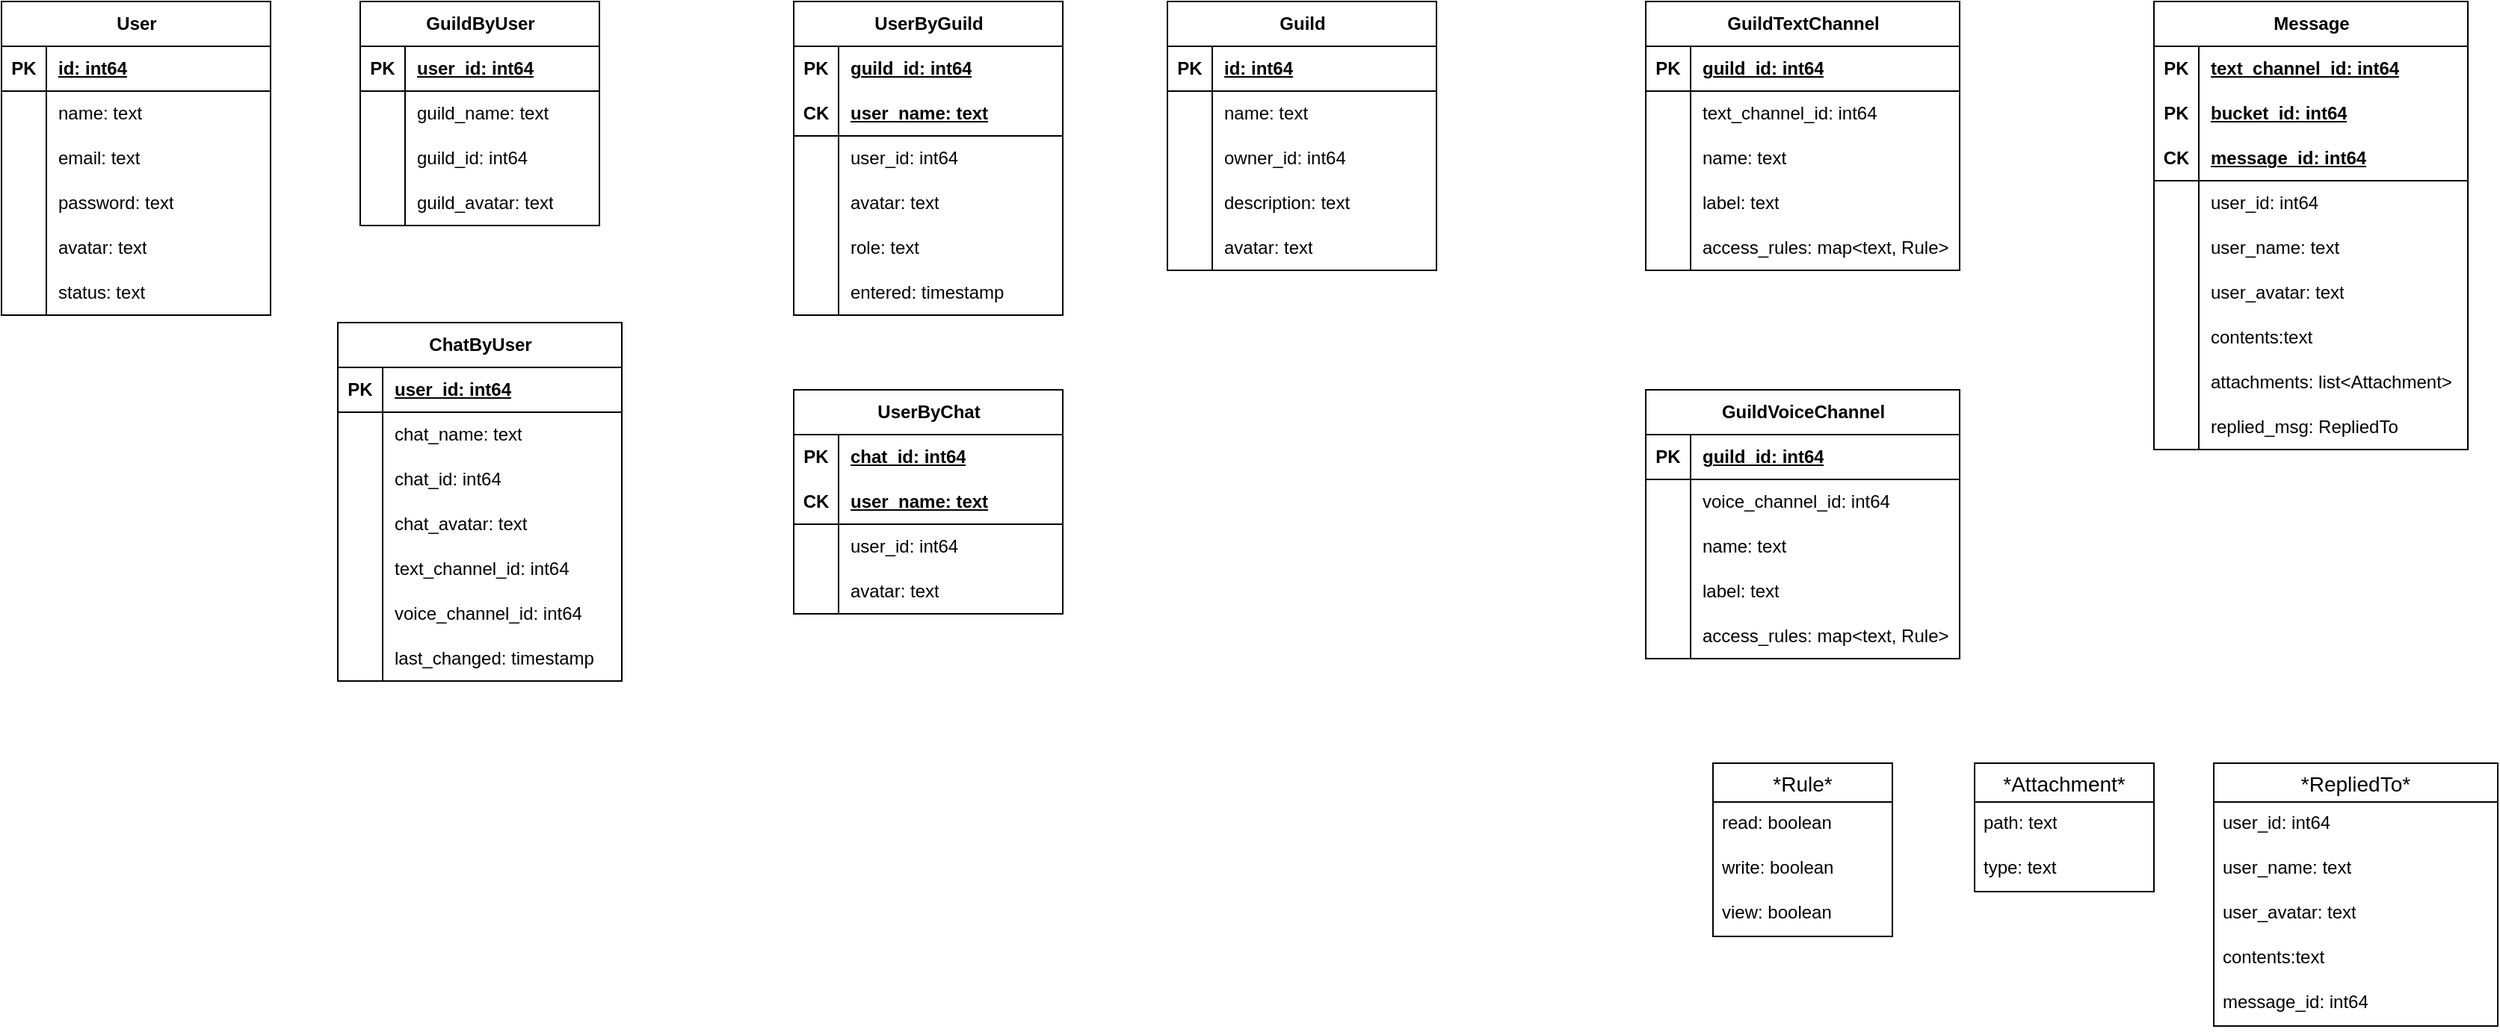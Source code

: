 <mxfile version="22.0.4" type="github">
  <diagram name="Page-1" id="hQGFg-HiPw5jFXKdThdS">
    <mxGraphModel dx="2524" dy="898" grid="1" gridSize="10" guides="1" tooltips="1" connect="1" arrows="1" fold="1" page="1" pageScale="1" pageWidth="850" pageHeight="1100" math="0" shadow="0">
      <root>
        <mxCell id="0" />
        <mxCell id="1" parent="0" />
        <mxCell id="NQyJUehTJL5oO2YB5eZU-14" value="User" style="shape=table;startSize=30;container=1;collapsible=1;childLayout=tableLayout;fixedRows=1;rowLines=0;fontStyle=1;align=center;resizeLast=1;html=1;" vertex="1" parent="1">
          <mxGeometry x="-10" y="20" width="180" height="210" as="geometry" />
        </mxCell>
        <mxCell id="NQyJUehTJL5oO2YB5eZU-15" value="" style="shape=tableRow;horizontal=0;startSize=0;swimlaneHead=0;swimlaneBody=0;fillColor=none;collapsible=0;dropTarget=0;points=[[0,0.5],[1,0.5]];portConstraint=eastwest;top=0;left=0;right=0;bottom=1;" vertex="1" parent="NQyJUehTJL5oO2YB5eZU-14">
          <mxGeometry y="30" width="180" height="30" as="geometry" />
        </mxCell>
        <mxCell id="NQyJUehTJL5oO2YB5eZU-16" value="PK" style="shape=partialRectangle;connectable=0;fillColor=none;top=0;left=0;bottom=0;right=0;fontStyle=1;overflow=hidden;whiteSpace=wrap;html=1;" vertex="1" parent="NQyJUehTJL5oO2YB5eZU-15">
          <mxGeometry width="30" height="30" as="geometry">
            <mxRectangle width="30" height="30" as="alternateBounds" />
          </mxGeometry>
        </mxCell>
        <mxCell id="NQyJUehTJL5oO2YB5eZU-17" value="id: int64" style="shape=partialRectangle;connectable=0;fillColor=none;top=0;left=0;bottom=0;right=0;align=left;spacingLeft=6;fontStyle=5;overflow=hidden;whiteSpace=wrap;html=1;" vertex="1" parent="NQyJUehTJL5oO2YB5eZU-15">
          <mxGeometry x="30" width="150" height="30" as="geometry">
            <mxRectangle width="150" height="30" as="alternateBounds" />
          </mxGeometry>
        </mxCell>
        <mxCell id="NQyJUehTJL5oO2YB5eZU-18" value="" style="shape=tableRow;horizontal=0;startSize=0;swimlaneHead=0;swimlaneBody=0;fillColor=none;collapsible=0;dropTarget=0;points=[[0,0.5],[1,0.5]];portConstraint=eastwest;top=0;left=0;right=0;bottom=0;" vertex="1" parent="NQyJUehTJL5oO2YB5eZU-14">
          <mxGeometry y="60" width="180" height="30" as="geometry" />
        </mxCell>
        <mxCell id="NQyJUehTJL5oO2YB5eZU-19" value="" style="shape=partialRectangle;connectable=0;fillColor=none;top=0;left=0;bottom=0;right=0;editable=1;overflow=hidden;whiteSpace=wrap;html=1;" vertex="1" parent="NQyJUehTJL5oO2YB5eZU-18">
          <mxGeometry width="30" height="30" as="geometry">
            <mxRectangle width="30" height="30" as="alternateBounds" />
          </mxGeometry>
        </mxCell>
        <mxCell id="NQyJUehTJL5oO2YB5eZU-20" value="name: text" style="shape=partialRectangle;connectable=0;fillColor=none;top=0;left=0;bottom=0;right=0;align=left;spacingLeft=6;overflow=hidden;whiteSpace=wrap;html=1;" vertex="1" parent="NQyJUehTJL5oO2YB5eZU-18">
          <mxGeometry x="30" width="150" height="30" as="geometry">
            <mxRectangle width="150" height="30" as="alternateBounds" />
          </mxGeometry>
        </mxCell>
        <mxCell id="NQyJUehTJL5oO2YB5eZU-21" value="" style="shape=tableRow;horizontal=0;startSize=0;swimlaneHead=0;swimlaneBody=0;fillColor=none;collapsible=0;dropTarget=0;points=[[0,0.5],[1,0.5]];portConstraint=eastwest;top=0;left=0;right=0;bottom=0;" vertex="1" parent="NQyJUehTJL5oO2YB5eZU-14">
          <mxGeometry y="90" width="180" height="30" as="geometry" />
        </mxCell>
        <mxCell id="NQyJUehTJL5oO2YB5eZU-22" value="" style="shape=partialRectangle;connectable=0;fillColor=none;top=0;left=0;bottom=0;right=0;editable=1;overflow=hidden;whiteSpace=wrap;html=1;" vertex="1" parent="NQyJUehTJL5oO2YB5eZU-21">
          <mxGeometry width="30" height="30" as="geometry">
            <mxRectangle width="30" height="30" as="alternateBounds" />
          </mxGeometry>
        </mxCell>
        <mxCell id="NQyJUehTJL5oO2YB5eZU-23" value="email: text" style="shape=partialRectangle;connectable=0;fillColor=none;top=0;left=0;bottom=0;right=0;align=left;spacingLeft=6;overflow=hidden;whiteSpace=wrap;html=1;" vertex="1" parent="NQyJUehTJL5oO2YB5eZU-21">
          <mxGeometry x="30" width="150" height="30" as="geometry">
            <mxRectangle width="150" height="30" as="alternateBounds" />
          </mxGeometry>
        </mxCell>
        <mxCell id="NQyJUehTJL5oO2YB5eZU-24" value="" style="shape=tableRow;horizontal=0;startSize=0;swimlaneHead=0;swimlaneBody=0;fillColor=none;collapsible=0;dropTarget=0;points=[[0,0.5],[1,0.5]];portConstraint=eastwest;top=0;left=0;right=0;bottom=0;" vertex="1" parent="NQyJUehTJL5oO2YB5eZU-14">
          <mxGeometry y="120" width="180" height="30" as="geometry" />
        </mxCell>
        <mxCell id="NQyJUehTJL5oO2YB5eZU-25" value="" style="shape=partialRectangle;connectable=0;fillColor=none;top=0;left=0;bottom=0;right=0;editable=1;overflow=hidden;whiteSpace=wrap;html=1;" vertex="1" parent="NQyJUehTJL5oO2YB5eZU-24">
          <mxGeometry width="30" height="30" as="geometry">
            <mxRectangle width="30" height="30" as="alternateBounds" />
          </mxGeometry>
        </mxCell>
        <mxCell id="NQyJUehTJL5oO2YB5eZU-26" value="password: text" style="shape=partialRectangle;connectable=0;fillColor=none;top=0;left=0;bottom=0;right=0;align=left;spacingLeft=6;overflow=hidden;whiteSpace=wrap;html=1;" vertex="1" parent="NQyJUehTJL5oO2YB5eZU-24">
          <mxGeometry x="30" width="150" height="30" as="geometry">
            <mxRectangle width="150" height="30" as="alternateBounds" />
          </mxGeometry>
        </mxCell>
        <mxCell id="NQyJUehTJL5oO2YB5eZU-27" value="" style="shape=tableRow;horizontal=0;startSize=0;swimlaneHead=0;swimlaneBody=0;fillColor=none;collapsible=0;dropTarget=0;points=[[0,0.5],[1,0.5]];portConstraint=eastwest;top=0;left=0;right=0;bottom=0;" vertex="1" parent="NQyJUehTJL5oO2YB5eZU-14">
          <mxGeometry y="150" width="180" height="30" as="geometry" />
        </mxCell>
        <mxCell id="NQyJUehTJL5oO2YB5eZU-28" value="" style="shape=partialRectangle;connectable=0;fillColor=none;top=0;left=0;bottom=0;right=0;editable=1;overflow=hidden;whiteSpace=wrap;html=1;" vertex="1" parent="NQyJUehTJL5oO2YB5eZU-27">
          <mxGeometry width="30" height="30" as="geometry">
            <mxRectangle width="30" height="30" as="alternateBounds" />
          </mxGeometry>
        </mxCell>
        <mxCell id="NQyJUehTJL5oO2YB5eZU-29" value="avatar: text" style="shape=partialRectangle;connectable=0;fillColor=none;top=0;left=0;bottom=0;right=0;align=left;spacingLeft=6;overflow=hidden;whiteSpace=wrap;html=1;" vertex="1" parent="NQyJUehTJL5oO2YB5eZU-27">
          <mxGeometry x="30" width="150" height="30" as="geometry">
            <mxRectangle width="150" height="30" as="alternateBounds" />
          </mxGeometry>
        </mxCell>
        <mxCell id="NQyJUehTJL5oO2YB5eZU-30" value="" style="shape=tableRow;horizontal=0;startSize=0;swimlaneHead=0;swimlaneBody=0;fillColor=none;collapsible=0;dropTarget=0;points=[[0,0.5],[1,0.5]];portConstraint=eastwest;top=0;left=0;right=0;bottom=0;" vertex="1" parent="NQyJUehTJL5oO2YB5eZU-14">
          <mxGeometry y="180" width="180" height="30" as="geometry" />
        </mxCell>
        <mxCell id="NQyJUehTJL5oO2YB5eZU-31" value="" style="shape=partialRectangle;connectable=0;fillColor=none;top=0;left=0;bottom=0;right=0;editable=1;overflow=hidden;whiteSpace=wrap;html=1;" vertex="1" parent="NQyJUehTJL5oO2YB5eZU-30">
          <mxGeometry width="30" height="30" as="geometry">
            <mxRectangle width="30" height="30" as="alternateBounds" />
          </mxGeometry>
        </mxCell>
        <mxCell id="NQyJUehTJL5oO2YB5eZU-32" value="status: text" style="shape=partialRectangle;connectable=0;fillColor=none;top=0;left=0;bottom=0;right=0;align=left;spacingLeft=6;overflow=hidden;whiteSpace=wrap;html=1;" vertex="1" parent="NQyJUehTJL5oO2YB5eZU-30">
          <mxGeometry x="30" width="150" height="30" as="geometry">
            <mxRectangle width="150" height="30" as="alternateBounds" />
          </mxGeometry>
        </mxCell>
        <mxCell id="NQyJUehTJL5oO2YB5eZU-33" value="UserByGuild" style="shape=table;startSize=30;container=1;collapsible=1;childLayout=tableLayout;fixedRows=1;rowLines=0;fontStyle=1;align=center;resizeLast=1;html=1;" vertex="1" parent="1">
          <mxGeometry x="520" y="20" width="180" height="210" as="geometry" />
        </mxCell>
        <mxCell id="NQyJUehTJL5oO2YB5eZU-37" value="" style="shape=tableRow;horizontal=0;startSize=0;swimlaneHead=0;swimlaneBody=0;fillColor=none;collapsible=0;dropTarget=0;points=[[0,0.5],[1,0.5]];portConstraint=eastwest;top=0;left=0;right=0;bottom=0;" vertex="1" parent="NQyJUehTJL5oO2YB5eZU-33">
          <mxGeometry y="30" width="180" height="30" as="geometry" />
        </mxCell>
        <mxCell id="NQyJUehTJL5oO2YB5eZU-38" value="&lt;b&gt;PK&lt;/b&gt;" style="shape=partialRectangle;connectable=0;fillColor=none;top=0;left=0;bottom=0;right=0;editable=1;overflow=hidden;whiteSpace=wrap;html=1;" vertex="1" parent="NQyJUehTJL5oO2YB5eZU-37">
          <mxGeometry width="30" height="30" as="geometry">
            <mxRectangle width="30" height="30" as="alternateBounds" />
          </mxGeometry>
        </mxCell>
        <mxCell id="NQyJUehTJL5oO2YB5eZU-39" value="&lt;u&gt;&lt;b&gt;guild_id: int64&lt;/b&gt;&lt;/u&gt;" style="shape=partialRectangle;connectable=0;fillColor=none;top=0;left=0;bottom=0;right=0;align=left;spacingLeft=6;overflow=hidden;whiteSpace=wrap;html=1;" vertex="1" parent="NQyJUehTJL5oO2YB5eZU-37">
          <mxGeometry x="30" width="150" height="30" as="geometry">
            <mxRectangle width="150" height="30" as="alternateBounds" />
          </mxGeometry>
        </mxCell>
        <mxCell id="NQyJUehTJL5oO2YB5eZU-34" value="" style="shape=tableRow;horizontal=0;startSize=0;swimlaneHead=0;swimlaneBody=0;fillColor=none;collapsible=0;dropTarget=0;points=[[0,0.5],[1,0.5]];portConstraint=eastwest;top=0;left=0;right=0;bottom=1;" vertex="1" parent="NQyJUehTJL5oO2YB5eZU-33">
          <mxGeometry y="60" width="180" height="30" as="geometry" />
        </mxCell>
        <mxCell id="NQyJUehTJL5oO2YB5eZU-35" value="CK" style="shape=partialRectangle;connectable=0;fillColor=none;top=0;left=0;bottom=0;right=0;fontStyle=1;overflow=hidden;whiteSpace=wrap;html=1;" vertex="1" parent="NQyJUehTJL5oO2YB5eZU-34">
          <mxGeometry width="30" height="30" as="geometry">
            <mxRectangle width="30" height="30" as="alternateBounds" />
          </mxGeometry>
        </mxCell>
        <mxCell id="NQyJUehTJL5oO2YB5eZU-36" value="user_name: text" style="shape=partialRectangle;connectable=0;fillColor=none;top=0;left=0;bottom=0;right=0;align=left;spacingLeft=6;fontStyle=5;overflow=hidden;whiteSpace=wrap;html=1;" vertex="1" parent="NQyJUehTJL5oO2YB5eZU-34">
          <mxGeometry x="30" width="150" height="30" as="geometry">
            <mxRectangle width="150" height="30" as="alternateBounds" />
          </mxGeometry>
        </mxCell>
        <mxCell id="NQyJUehTJL5oO2YB5eZU-40" value="" style="shape=tableRow;horizontal=0;startSize=0;swimlaneHead=0;swimlaneBody=0;fillColor=none;collapsible=0;dropTarget=0;points=[[0,0.5],[1,0.5]];portConstraint=eastwest;top=0;left=0;right=0;bottom=0;" vertex="1" parent="NQyJUehTJL5oO2YB5eZU-33">
          <mxGeometry y="90" width="180" height="30" as="geometry" />
        </mxCell>
        <mxCell id="NQyJUehTJL5oO2YB5eZU-41" value="" style="shape=partialRectangle;connectable=0;fillColor=none;top=0;left=0;bottom=0;right=0;editable=1;overflow=hidden;whiteSpace=wrap;html=1;" vertex="1" parent="NQyJUehTJL5oO2YB5eZU-40">
          <mxGeometry width="30" height="30" as="geometry">
            <mxRectangle width="30" height="30" as="alternateBounds" />
          </mxGeometry>
        </mxCell>
        <mxCell id="NQyJUehTJL5oO2YB5eZU-42" value="user_id: int64" style="shape=partialRectangle;connectable=0;fillColor=none;top=0;left=0;bottom=0;right=0;align=left;spacingLeft=6;overflow=hidden;whiteSpace=wrap;html=1;" vertex="1" parent="NQyJUehTJL5oO2YB5eZU-40">
          <mxGeometry x="30" width="150" height="30" as="geometry">
            <mxRectangle width="150" height="30" as="alternateBounds" />
          </mxGeometry>
        </mxCell>
        <mxCell id="NQyJUehTJL5oO2YB5eZU-43" value="" style="shape=tableRow;horizontal=0;startSize=0;swimlaneHead=0;swimlaneBody=0;fillColor=none;collapsible=0;dropTarget=0;points=[[0,0.5],[1,0.5]];portConstraint=eastwest;top=0;left=0;right=0;bottom=0;" vertex="1" parent="NQyJUehTJL5oO2YB5eZU-33">
          <mxGeometry y="120" width="180" height="30" as="geometry" />
        </mxCell>
        <mxCell id="NQyJUehTJL5oO2YB5eZU-44" value="" style="shape=partialRectangle;connectable=0;fillColor=none;top=0;left=0;bottom=0;right=0;editable=1;overflow=hidden;whiteSpace=wrap;html=1;" vertex="1" parent="NQyJUehTJL5oO2YB5eZU-43">
          <mxGeometry width="30" height="30" as="geometry">
            <mxRectangle width="30" height="30" as="alternateBounds" />
          </mxGeometry>
        </mxCell>
        <mxCell id="NQyJUehTJL5oO2YB5eZU-45" value="avatar: text" style="shape=partialRectangle;connectable=0;fillColor=none;top=0;left=0;bottom=0;right=0;align=left;spacingLeft=6;overflow=hidden;whiteSpace=wrap;html=1;" vertex="1" parent="NQyJUehTJL5oO2YB5eZU-43">
          <mxGeometry x="30" width="150" height="30" as="geometry">
            <mxRectangle width="150" height="30" as="alternateBounds" />
          </mxGeometry>
        </mxCell>
        <mxCell id="NQyJUehTJL5oO2YB5eZU-49" value="" style="shape=tableRow;horizontal=0;startSize=0;swimlaneHead=0;swimlaneBody=0;fillColor=none;collapsible=0;dropTarget=0;points=[[0,0.5],[1,0.5]];portConstraint=eastwest;top=0;left=0;right=0;bottom=0;" vertex="1" parent="NQyJUehTJL5oO2YB5eZU-33">
          <mxGeometry y="150" width="180" height="30" as="geometry" />
        </mxCell>
        <mxCell id="NQyJUehTJL5oO2YB5eZU-50" value="" style="shape=partialRectangle;connectable=0;fillColor=none;top=0;left=0;bottom=0;right=0;editable=1;overflow=hidden;whiteSpace=wrap;html=1;" vertex="1" parent="NQyJUehTJL5oO2YB5eZU-49">
          <mxGeometry width="30" height="30" as="geometry">
            <mxRectangle width="30" height="30" as="alternateBounds" />
          </mxGeometry>
        </mxCell>
        <mxCell id="NQyJUehTJL5oO2YB5eZU-51" value="role: text" style="shape=partialRectangle;connectable=0;fillColor=none;top=0;left=0;bottom=0;right=0;align=left;spacingLeft=6;overflow=hidden;whiteSpace=wrap;html=1;" vertex="1" parent="NQyJUehTJL5oO2YB5eZU-49">
          <mxGeometry x="30" width="150" height="30" as="geometry">
            <mxRectangle width="150" height="30" as="alternateBounds" />
          </mxGeometry>
        </mxCell>
        <mxCell id="NQyJUehTJL5oO2YB5eZU-52" value="" style="shape=tableRow;horizontal=0;startSize=0;swimlaneHead=0;swimlaneBody=0;fillColor=none;collapsible=0;dropTarget=0;points=[[0,0.5],[1,0.5]];portConstraint=eastwest;top=0;left=0;right=0;bottom=0;" vertex="1" parent="NQyJUehTJL5oO2YB5eZU-33">
          <mxGeometry y="180" width="180" height="30" as="geometry" />
        </mxCell>
        <mxCell id="NQyJUehTJL5oO2YB5eZU-53" value="" style="shape=partialRectangle;connectable=0;fillColor=none;top=0;left=0;bottom=0;right=0;editable=1;overflow=hidden;whiteSpace=wrap;html=1;" vertex="1" parent="NQyJUehTJL5oO2YB5eZU-52">
          <mxGeometry width="30" height="30" as="geometry">
            <mxRectangle width="30" height="30" as="alternateBounds" />
          </mxGeometry>
        </mxCell>
        <mxCell id="NQyJUehTJL5oO2YB5eZU-54" value="entered: timestamp" style="shape=partialRectangle;connectable=0;fillColor=none;top=0;left=0;bottom=0;right=0;align=left;spacingLeft=6;overflow=hidden;whiteSpace=wrap;html=1;" vertex="1" parent="NQyJUehTJL5oO2YB5eZU-52">
          <mxGeometry x="30" width="150" height="30" as="geometry">
            <mxRectangle width="150" height="30" as="alternateBounds" />
          </mxGeometry>
        </mxCell>
        <mxCell id="NQyJUehTJL5oO2YB5eZU-80" value="ChatByUser" style="shape=table;startSize=30;container=1;collapsible=1;childLayout=tableLayout;fixedRows=1;rowLines=0;fontStyle=1;align=center;resizeLast=1;html=1;" vertex="1" parent="1">
          <mxGeometry x="215" y="235" width="190" height="240" as="geometry" />
        </mxCell>
        <mxCell id="NQyJUehTJL5oO2YB5eZU-81" value="" style="shape=tableRow;horizontal=0;startSize=0;swimlaneHead=0;swimlaneBody=0;fillColor=none;collapsible=0;dropTarget=0;points=[[0,0.5],[1,0.5]];portConstraint=eastwest;top=0;left=0;right=0;bottom=1;" vertex="1" parent="NQyJUehTJL5oO2YB5eZU-80">
          <mxGeometry y="30" width="190" height="30" as="geometry" />
        </mxCell>
        <mxCell id="NQyJUehTJL5oO2YB5eZU-82" value="PK" style="shape=partialRectangle;connectable=0;fillColor=none;top=0;left=0;bottom=0;right=0;fontStyle=1;overflow=hidden;whiteSpace=wrap;html=1;" vertex="1" parent="NQyJUehTJL5oO2YB5eZU-81">
          <mxGeometry width="30" height="30" as="geometry">
            <mxRectangle width="30" height="30" as="alternateBounds" />
          </mxGeometry>
        </mxCell>
        <mxCell id="NQyJUehTJL5oO2YB5eZU-83" value="&lt;div&gt;user_id: int64&lt;/div&gt;" style="shape=partialRectangle;connectable=0;fillColor=none;top=0;left=0;bottom=0;right=0;align=left;spacingLeft=6;fontStyle=5;overflow=hidden;whiteSpace=wrap;html=1;" vertex="1" parent="NQyJUehTJL5oO2YB5eZU-81">
          <mxGeometry x="30" width="160" height="30" as="geometry">
            <mxRectangle width="160" height="30" as="alternateBounds" />
          </mxGeometry>
        </mxCell>
        <mxCell id="NQyJUehTJL5oO2YB5eZU-84" value="" style="shape=tableRow;horizontal=0;startSize=0;swimlaneHead=0;swimlaneBody=0;fillColor=none;collapsible=0;dropTarget=0;points=[[0,0.5],[1,0.5]];portConstraint=eastwest;top=0;left=0;right=0;bottom=0;" vertex="1" parent="NQyJUehTJL5oO2YB5eZU-80">
          <mxGeometry y="60" width="190" height="30" as="geometry" />
        </mxCell>
        <mxCell id="NQyJUehTJL5oO2YB5eZU-85" value="" style="shape=partialRectangle;connectable=0;fillColor=none;top=0;left=0;bottom=0;right=0;editable=1;overflow=hidden;whiteSpace=wrap;html=1;" vertex="1" parent="NQyJUehTJL5oO2YB5eZU-84">
          <mxGeometry width="30" height="30" as="geometry">
            <mxRectangle width="30" height="30" as="alternateBounds" />
          </mxGeometry>
        </mxCell>
        <mxCell id="NQyJUehTJL5oO2YB5eZU-86" value="chat_name: text" style="shape=partialRectangle;connectable=0;fillColor=none;top=0;left=0;bottom=0;right=0;align=left;spacingLeft=6;overflow=hidden;whiteSpace=wrap;html=1;" vertex="1" parent="NQyJUehTJL5oO2YB5eZU-84">
          <mxGeometry x="30" width="160" height="30" as="geometry">
            <mxRectangle width="160" height="30" as="alternateBounds" />
          </mxGeometry>
        </mxCell>
        <mxCell id="NQyJUehTJL5oO2YB5eZU-87" value="" style="shape=tableRow;horizontal=0;startSize=0;swimlaneHead=0;swimlaneBody=0;fillColor=none;collapsible=0;dropTarget=0;points=[[0,0.5],[1,0.5]];portConstraint=eastwest;top=0;left=0;right=0;bottom=0;" vertex="1" parent="NQyJUehTJL5oO2YB5eZU-80">
          <mxGeometry y="90" width="190" height="30" as="geometry" />
        </mxCell>
        <mxCell id="NQyJUehTJL5oO2YB5eZU-88" value="" style="shape=partialRectangle;connectable=0;fillColor=none;top=0;left=0;bottom=0;right=0;editable=1;overflow=hidden;whiteSpace=wrap;html=1;" vertex="1" parent="NQyJUehTJL5oO2YB5eZU-87">
          <mxGeometry width="30" height="30" as="geometry">
            <mxRectangle width="30" height="30" as="alternateBounds" />
          </mxGeometry>
        </mxCell>
        <mxCell id="NQyJUehTJL5oO2YB5eZU-89" value="chat_id: int64" style="shape=partialRectangle;connectable=0;fillColor=none;top=0;left=0;bottom=0;right=0;align=left;spacingLeft=6;overflow=hidden;whiteSpace=wrap;html=1;" vertex="1" parent="NQyJUehTJL5oO2YB5eZU-87">
          <mxGeometry x="30" width="160" height="30" as="geometry">
            <mxRectangle width="160" height="30" as="alternateBounds" />
          </mxGeometry>
        </mxCell>
        <mxCell id="NQyJUehTJL5oO2YB5eZU-90" value="" style="shape=tableRow;horizontal=0;startSize=0;swimlaneHead=0;swimlaneBody=0;fillColor=none;collapsible=0;dropTarget=0;points=[[0,0.5],[1,0.5]];portConstraint=eastwest;top=0;left=0;right=0;bottom=0;" vertex="1" parent="NQyJUehTJL5oO2YB5eZU-80">
          <mxGeometry y="120" width="190" height="30" as="geometry" />
        </mxCell>
        <mxCell id="NQyJUehTJL5oO2YB5eZU-91" value="" style="shape=partialRectangle;connectable=0;fillColor=none;top=0;left=0;bottom=0;right=0;editable=1;overflow=hidden;whiteSpace=wrap;html=1;" vertex="1" parent="NQyJUehTJL5oO2YB5eZU-90">
          <mxGeometry width="30" height="30" as="geometry">
            <mxRectangle width="30" height="30" as="alternateBounds" />
          </mxGeometry>
        </mxCell>
        <mxCell id="NQyJUehTJL5oO2YB5eZU-92" value="chat_avatar: text" style="shape=partialRectangle;connectable=0;fillColor=none;top=0;left=0;bottom=0;right=0;align=left;spacingLeft=6;overflow=hidden;whiteSpace=wrap;html=1;" vertex="1" parent="NQyJUehTJL5oO2YB5eZU-90">
          <mxGeometry x="30" width="160" height="30" as="geometry">
            <mxRectangle width="160" height="30" as="alternateBounds" />
          </mxGeometry>
        </mxCell>
        <mxCell id="NQyJUehTJL5oO2YB5eZU-93" value="" style="shape=tableRow;horizontal=0;startSize=0;swimlaneHead=0;swimlaneBody=0;fillColor=none;collapsible=0;dropTarget=0;points=[[0,0.5],[1,0.5]];portConstraint=eastwest;top=0;left=0;right=0;bottom=0;" vertex="1" parent="NQyJUehTJL5oO2YB5eZU-80">
          <mxGeometry y="150" width="190" height="30" as="geometry" />
        </mxCell>
        <mxCell id="NQyJUehTJL5oO2YB5eZU-94" value="" style="shape=partialRectangle;connectable=0;fillColor=none;top=0;left=0;bottom=0;right=0;editable=1;overflow=hidden;whiteSpace=wrap;html=1;" vertex="1" parent="NQyJUehTJL5oO2YB5eZU-93">
          <mxGeometry width="30" height="30" as="geometry">
            <mxRectangle width="30" height="30" as="alternateBounds" />
          </mxGeometry>
        </mxCell>
        <mxCell id="NQyJUehTJL5oO2YB5eZU-95" value="text_channel_id: int64" style="shape=partialRectangle;connectable=0;fillColor=none;top=0;left=0;bottom=0;right=0;align=left;spacingLeft=6;overflow=hidden;whiteSpace=wrap;html=1;" vertex="1" parent="NQyJUehTJL5oO2YB5eZU-93">
          <mxGeometry x="30" width="160" height="30" as="geometry">
            <mxRectangle width="160" height="30" as="alternateBounds" />
          </mxGeometry>
        </mxCell>
        <mxCell id="NQyJUehTJL5oO2YB5eZU-118" value="" style="shape=tableRow;horizontal=0;startSize=0;swimlaneHead=0;swimlaneBody=0;fillColor=none;collapsible=0;dropTarget=0;points=[[0,0.5],[1,0.5]];portConstraint=eastwest;top=0;left=0;right=0;bottom=0;" vertex="1" parent="NQyJUehTJL5oO2YB5eZU-80">
          <mxGeometry y="180" width="190" height="30" as="geometry" />
        </mxCell>
        <mxCell id="NQyJUehTJL5oO2YB5eZU-119" value="" style="shape=partialRectangle;connectable=0;fillColor=none;top=0;left=0;bottom=0;right=0;editable=1;overflow=hidden;whiteSpace=wrap;html=1;" vertex="1" parent="NQyJUehTJL5oO2YB5eZU-118">
          <mxGeometry width="30" height="30" as="geometry">
            <mxRectangle width="30" height="30" as="alternateBounds" />
          </mxGeometry>
        </mxCell>
        <mxCell id="NQyJUehTJL5oO2YB5eZU-120" value="voice_channel_id: int64" style="shape=partialRectangle;connectable=0;fillColor=none;top=0;left=0;bottom=0;right=0;align=left;spacingLeft=6;overflow=hidden;whiteSpace=wrap;html=1;" vertex="1" parent="NQyJUehTJL5oO2YB5eZU-118">
          <mxGeometry x="30" width="160" height="30" as="geometry">
            <mxRectangle width="160" height="30" as="alternateBounds" />
          </mxGeometry>
        </mxCell>
        <mxCell id="NQyJUehTJL5oO2YB5eZU-99" value="" style="shape=tableRow;horizontal=0;startSize=0;swimlaneHead=0;swimlaneBody=0;fillColor=none;collapsible=0;dropTarget=0;points=[[0,0.5],[1,0.5]];portConstraint=eastwest;top=0;left=0;right=0;bottom=0;" vertex="1" parent="NQyJUehTJL5oO2YB5eZU-80">
          <mxGeometry y="210" width="190" height="30" as="geometry" />
        </mxCell>
        <mxCell id="NQyJUehTJL5oO2YB5eZU-100" value="" style="shape=partialRectangle;connectable=0;fillColor=none;top=0;left=0;bottom=0;right=0;editable=1;overflow=hidden;whiteSpace=wrap;html=1;" vertex="1" parent="NQyJUehTJL5oO2YB5eZU-99">
          <mxGeometry width="30" height="30" as="geometry">
            <mxRectangle width="30" height="30" as="alternateBounds" />
          </mxGeometry>
        </mxCell>
        <mxCell id="NQyJUehTJL5oO2YB5eZU-101" value="last_changed: timestamp" style="shape=partialRectangle;connectable=0;fillColor=none;top=0;left=0;bottom=0;right=0;align=left;spacingLeft=6;overflow=hidden;whiteSpace=wrap;html=1;" vertex="1" parent="NQyJUehTJL5oO2YB5eZU-99">
          <mxGeometry x="30" width="160" height="30" as="geometry">
            <mxRectangle width="160" height="30" as="alternateBounds" />
          </mxGeometry>
        </mxCell>
        <mxCell id="NQyJUehTJL5oO2YB5eZU-102" value="Guild" style="shape=table;startSize=30;container=1;collapsible=1;childLayout=tableLayout;fixedRows=1;rowLines=0;fontStyle=1;align=center;resizeLast=1;html=1;" vertex="1" parent="1">
          <mxGeometry x="770" y="20" width="180" height="180" as="geometry" />
        </mxCell>
        <mxCell id="NQyJUehTJL5oO2YB5eZU-103" value="" style="shape=tableRow;horizontal=0;startSize=0;swimlaneHead=0;swimlaneBody=0;fillColor=none;collapsible=0;dropTarget=0;points=[[0,0.5],[1,0.5]];portConstraint=eastwest;top=0;left=0;right=0;bottom=1;" vertex="1" parent="NQyJUehTJL5oO2YB5eZU-102">
          <mxGeometry y="30" width="180" height="30" as="geometry" />
        </mxCell>
        <mxCell id="NQyJUehTJL5oO2YB5eZU-104" value="PK" style="shape=partialRectangle;connectable=0;fillColor=none;top=0;left=0;bottom=0;right=0;fontStyle=1;overflow=hidden;whiteSpace=wrap;html=1;" vertex="1" parent="NQyJUehTJL5oO2YB5eZU-103">
          <mxGeometry width="30" height="30" as="geometry">
            <mxRectangle width="30" height="30" as="alternateBounds" />
          </mxGeometry>
        </mxCell>
        <mxCell id="NQyJUehTJL5oO2YB5eZU-105" value="id: int64" style="shape=partialRectangle;connectable=0;fillColor=none;top=0;left=0;bottom=0;right=0;align=left;spacingLeft=6;fontStyle=5;overflow=hidden;whiteSpace=wrap;html=1;" vertex="1" parent="NQyJUehTJL5oO2YB5eZU-103">
          <mxGeometry x="30" width="150" height="30" as="geometry">
            <mxRectangle width="150" height="30" as="alternateBounds" />
          </mxGeometry>
        </mxCell>
        <mxCell id="NQyJUehTJL5oO2YB5eZU-106" value="" style="shape=tableRow;horizontal=0;startSize=0;swimlaneHead=0;swimlaneBody=0;fillColor=none;collapsible=0;dropTarget=0;points=[[0,0.5],[1,0.5]];portConstraint=eastwest;top=0;left=0;right=0;bottom=0;" vertex="1" parent="NQyJUehTJL5oO2YB5eZU-102">
          <mxGeometry y="60" width="180" height="30" as="geometry" />
        </mxCell>
        <mxCell id="NQyJUehTJL5oO2YB5eZU-107" value="" style="shape=partialRectangle;connectable=0;fillColor=none;top=0;left=0;bottom=0;right=0;editable=1;overflow=hidden;whiteSpace=wrap;html=1;" vertex="1" parent="NQyJUehTJL5oO2YB5eZU-106">
          <mxGeometry width="30" height="30" as="geometry">
            <mxRectangle width="30" height="30" as="alternateBounds" />
          </mxGeometry>
        </mxCell>
        <mxCell id="NQyJUehTJL5oO2YB5eZU-108" value="name: text" style="shape=partialRectangle;connectable=0;fillColor=none;top=0;left=0;bottom=0;right=0;align=left;spacingLeft=6;overflow=hidden;whiteSpace=wrap;html=1;" vertex="1" parent="NQyJUehTJL5oO2YB5eZU-106">
          <mxGeometry x="30" width="150" height="30" as="geometry">
            <mxRectangle width="150" height="30" as="alternateBounds" />
          </mxGeometry>
        </mxCell>
        <mxCell id="NQyJUehTJL5oO2YB5eZU-109" value="" style="shape=tableRow;horizontal=0;startSize=0;swimlaneHead=0;swimlaneBody=0;fillColor=none;collapsible=0;dropTarget=0;points=[[0,0.5],[1,0.5]];portConstraint=eastwest;top=0;left=0;right=0;bottom=0;" vertex="1" parent="NQyJUehTJL5oO2YB5eZU-102">
          <mxGeometry y="90" width="180" height="30" as="geometry" />
        </mxCell>
        <mxCell id="NQyJUehTJL5oO2YB5eZU-110" value="" style="shape=partialRectangle;connectable=0;fillColor=none;top=0;left=0;bottom=0;right=0;editable=1;overflow=hidden;whiteSpace=wrap;html=1;" vertex="1" parent="NQyJUehTJL5oO2YB5eZU-109">
          <mxGeometry width="30" height="30" as="geometry">
            <mxRectangle width="30" height="30" as="alternateBounds" />
          </mxGeometry>
        </mxCell>
        <mxCell id="NQyJUehTJL5oO2YB5eZU-111" value="owner_id: int64" style="shape=partialRectangle;connectable=0;fillColor=none;top=0;left=0;bottom=0;right=0;align=left;spacingLeft=6;overflow=hidden;whiteSpace=wrap;html=1;" vertex="1" parent="NQyJUehTJL5oO2YB5eZU-109">
          <mxGeometry x="30" width="150" height="30" as="geometry">
            <mxRectangle width="150" height="30" as="alternateBounds" />
          </mxGeometry>
        </mxCell>
        <mxCell id="NQyJUehTJL5oO2YB5eZU-112" value="" style="shape=tableRow;horizontal=0;startSize=0;swimlaneHead=0;swimlaneBody=0;fillColor=none;collapsible=0;dropTarget=0;points=[[0,0.5],[1,0.5]];portConstraint=eastwest;top=0;left=0;right=0;bottom=0;" vertex="1" parent="NQyJUehTJL5oO2YB5eZU-102">
          <mxGeometry y="120" width="180" height="30" as="geometry" />
        </mxCell>
        <mxCell id="NQyJUehTJL5oO2YB5eZU-113" value="" style="shape=partialRectangle;connectable=0;fillColor=none;top=0;left=0;bottom=0;right=0;editable=1;overflow=hidden;whiteSpace=wrap;html=1;" vertex="1" parent="NQyJUehTJL5oO2YB5eZU-112">
          <mxGeometry width="30" height="30" as="geometry">
            <mxRectangle width="30" height="30" as="alternateBounds" />
          </mxGeometry>
        </mxCell>
        <mxCell id="NQyJUehTJL5oO2YB5eZU-114" value="description: text" style="shape=partialRectangle;connectable=0;fillColor=none;top=0;left=0;bottom=0;right=0;align=left;spacingLeft=6;overflow=hidden;whiteSpace=wrap;html=1;" vertex="1" parent="NQyJUehTJL5oO2YB5eZU-112">
          <mxGeometry x="30" width="150" height="30" as="geometry">
            <mxRectangle width="150" height="30" as="alternateBounds" />
          </mxGeometry>
        </mxCell>
        <mxCell id="NQyJUehTJL5oO2YB5eZU-115" value="" style="shape=tableRow;horizontal=0;startSize=0;swimlaneHead=0;swimlaneBody=0;fillColor=none;collapsible=0;dropTarget=0;points=[[0,0.5],[1,0.5]];portConstraint=eastwest;top=0;left=0;right=0;bottom=0;" vertex="1" parent="NQyJUehTJL5oO2YB5eZU-102">
          <mxGeometry y="150" width="180" height="30" as="geometry" />
        </mxCell>
        <mxCell id="NQyJUehTJL5oO2YB5eZU-116" value="" style="shape=partialRectangle;connectable=0;fillColor=none;top=0;left=0;bottom=0;right=0;editable=1;overflow=hidden;whiteSpace=wrap;html=1;" vertex="1" parent="NQyJUehTJL5oO2YB5eZU-115">
          <mxGeometry width="30" height="30" as="geometry">
            <mxRectangle width="30" height="30" as="alternateBounds" />
          </mxGeometry>
        </mxCell>
        <mxCell id="NQyJUehTJL5oO2YB5eZU-117" value="avatar: text" style="shape=partialRectangle;connectable=0;fillColor=none;top=0;left=0;bottom=0;right=0;align=left;spacingLeft=6;overflow=hidden;whiteSpace=wrap;html=1;" vertex="1" parent="NQyJUehTJL5oO2YB5eZU-115">
          <mxGeometry x="30" width="150" height="30" as="geometry">
            <mxRectangle width="150" height="30" as="alternateBounds" />
          </mxGeometry>
        </mxCell>
        <mxCell id="NQyJUehTJL5oO2YB5eZU-134" value="UserByChat" style="shape=table;startSize=30;container=1;collapsible=1;childLayout=tableLayout;fixedRows=1;rowLines=0;fontStyle=1;align=center;resizeLast=1;html=1;" vertex="1" parent="1">
          <mxGeometry x="520" y="280" width="180" height="150" as="geometry" />
        </mxCell>
        <mxCell id="NQyJUehTJL5oO2YB5eZU-144" value="" style="shape=tableRow;horizontal=0;startSize=0;swimlaneHead=0;swimlaneBody=0;fillColor=none;collapsible=0;dropTarget=0;points=[[0,0.5],[1,0.5]];portConstraint=eastwest;top=0;left=0;right=0;bottom=0;" vertex="1" parent="NQyJUehTJL5oO2YB5eZU-134">
          <mxGeometry y="30" width="180" height="30" as="geometry" />
        </mxCell>
        <mxCell id="NQyJUehTJL5oO2YB5eZU-145" value="&lt;b&gt;PK&lt;/b&gt;" style="shape=partialRectangle;connectable=0;fillColor=none;top=0;left=0;bottom=0;right=0;editable=1;overflow=hidden;whiteSpace=wrap;html=1;" vertex="1" parent="NQyJUehTJL5oO2YB5eZU-144">
          <mxGeometry width="30" height="30" as="geometry">
            <mxRectangle width="30" height="30" as="alternateBounds" />
          </mxGeometry>
        </mxCell>
        <mxCell id="NQyJUehTJL5oO2YB5eZU-146" value="&lt;b&gt;&lt;u&gt;chat_id: int64&lt;/u&gt;&lt;/b&gt;" style="shape=partialRectangle;connectable=0;fillColor=none;top=0;left=0;bottom=0;right=0;align=left;spacingLeft=6;overflow=hidden;whiteSpace=wrap;html=1;" vertex="1" parent="NQyJUehTJL5oO2YB5eZU-144">
          <mxGeometry x="30" width="150" height="30" as="geometry">
            <mxRectangle width="150" height="30" as="alternateBounds" />
          </mxGeometry>
        </mxCell>
        <mxCell id="NQyJUehTJL5oO2YB5eZU-135" value="" style="shape=tableRow;horizontal=0;startSize=0;swimlaneHead=0;swimlaneBody=0;fillColor=none;collapsible=0;dropTarget=0;points=[[0,0.5],[1,0.5]];portConstraint=eastwest;top=0;left=0;right=0;bottom=1;" vertex="1" parent="NQyJUehTJL5oO2YB5eZU-134">
          <mxGeometry y="60" width="180" height="30" as="geometry" />
        </mxCell>
        <mxCell id="NQyJUehTJL5oO2YB5eZU-136" value="CK" style="shape=partialRectangle;connectable=0;fillColor=none;top=0;left=0;bottom=0;right=0;fontStyle=1;overflow=hidden;whiteSpace=wrap;html=1;" vertex="1" parent="NQyJUehTJL5oO2YB5eZU-135">
          <mxGeometry width="30" height="30" as="geometry">
            <mxRectangle width="30" height="30" as="alternateBounds" />
          </mxGeometry>
        </mxCell>
        <mxCell id="NQyJUehTJL5oO2YB5eZU-137" value="user_name: text" style="shape=partialRectangle;connectable=0;fillColor=none;top=0;left=0;bottom=0;right=0;align=left;spacingLeft=6;fontStyle=5;overflow=hidden;whiteSpace=wrap;html=1;" vertex="1" parent="NQyJUehTJL5oO2YB5eZU-135">
          <mxGeometry x="30" width="150" height="30" as="geometry">
            <mxRectangle width="150" height="30" as="alternateBounds" />
          </mxGeometry>
        </mxCell>
        <mxCell id="NQyJUehTJL5oO2YB5eZU-138" value="" style="shape=tableRow;horizontal=0;startSize=0;swimlaneHead=0;swimlaneBody=0;fillColor=none;collapsible=0;dropTarget=0;points=[[0,0.5],[1,0.5]];portConstraint=eastwest;top=0;left=0;right=0;bottom=0;" vertex="1" parent="NQyJUehTJL5oO2YB5eZU-134">
          <mxGeometry y="90" width="180" height="30" as="geometry" />
        </mxCell>
        <mxCell id="NQyJUehTJL5oO2YB5eZU-139" value="" style="shape=partialRectangle;connectable=0;fillColor=none;top=0;left=0;bottom=0;right=0;editable=1;overflow=hidden;whiteSpace=wrap;html=1;" vertex="1" parent="NQyJUehTJL5oO2YB5eZU-138">
          <mxGeometry width="30" height="30" as="geometry">
            <mxRectangle width="30" height="30" as="alternateBounds" />
          </mxGeometry>
        </mxCell>
        <mxCell id="NQyJUehTJL5oO2YB5eZU-140" value="user_id: int64" style="shape=partialRectangle;connectable=0;fillColor=none;top=0;left=0;bottom=0;right=0;align=left;spacingLeft=6;overflow=hidden;whiteSpace=wrap;html=1;" vertex="1" parent="NQyJUehTJL5oO2YB5eZU-138">
          <mxGeometry x="30" width="150" height="30" as="geometry">
            <mxRectangle width="150" height="30" as="alternateBounds" />
          </mxGeometry>
        </mxCell>
        <mxCell id="NQyJUehTJL5oO2YB5eZU-141" value="" style="shape=tableRow;horizontal=0;startSize=0;swimlaneHead=0;swimlaneBody=0;fillColor=none;collapsible=0;dropTarget=0;points=[[0,0.5],[1,0.5]];portConstraint=eastwest;top=0;left=0;right=0;bottom=0;" vertex="1" parent="NQyJUehTJL5oO2YB5eZU-134">
          <mxGeometry y="120" width="180" height="30" as="geometry" />
        </mxCell>
        <mxCell id="NQyJUehTJL5oO2YB5eZU-142" value="" style="shape=partialRectangle;connectable=0;fillColor=none;top=0;left=0;bottom=0;right=0;editable=1;overflow=hidden;whiteSpace=wrap;html=1;" vertex="1" parent="NQyJUehTJL5oO2YB5eZU-141">
          <mxGeometry width="30" height="30" as="geometry">
            <mxRectangle width="30" height="30" as="alternateBounds" />
          </mxGeometry>
        </mxCell>
        <mxCell id="NQyJUehTJL5oO2YB5eZU-143" value="avatar: text" style="shape=partialRectangle;connectable=0;fillColor=none;top=0;left=0;bottom=0;right=0;align=left;spacingLeft=6;overflow=hidden;whiteSpace=wrap;html=1;" vertex="1" parent="NQyJUehTJL5oO2YB5eZU-141">
          <mxGeometry x="30" width="150" height="30" as="geometry">
            <mxRectangle width="150" height="30" as="alternateBounds" />
          </mxGeometry>
        </mxCell>
        <mxCell id="NQyJUehTJL5oO2YB5eZU-160" value="GuildTextChannel" style="shape=table;startSize=30;container=1;collapsible=1;childLayout=tableLayout;fixedRows=1;rowLines=0;fontStyle=1;align=center;resizeLast=1;html=1;" vertex="1" parent="1">
          <mxGeometry x="1090" y="20" width="210" height="180" as="geometry" />
        </mxCell>
        <mxCell id="NQyJUehTJL5oO2YB5eZU-161" value="" style="shape=tableRow;horizontal=0;startSize=0;swimlaneHead=0;swimlaneBody=0;fillColor=none;collapsible=0;dropTarget=0;points=[[0,0.5],[1,0.5]];portConstraint=eastwest;top=0;left=0;right=0;bottom=1;" vertex="1" parent="NQyJUehTJL5oO2YB5eZU-160">
          <mxGeometry y="30" width="210" height="30" as="geometry" />
        </mxCell>
        <mxCell id="NQyJUehTJL5oO2YB5eZU-162" value="PK" style="shape=partialRectangle;connectable=0;fillColor=none;top=0;left=0;bottom=0;right=0;fontStyle=1;overflow=hidden;whiteSpace=wrap;html=1;" vertex="1" parent="NQyJUehTJL5oO2YB5eZU-161">
          <mxGeometry width="30" height="30" as="geometry">
            <mxRectangle width="30" height="30" as="alternateBounds" />
          </mxGeometry>
        </mxCell>
        <mxCell id="NQyJUehTJL5oO2YB5eZU-163" value="guild_id: int64" style="shape=partialRectangle;connectable=0;fillColor=none;top=0;left=0;bottom=0;right=0;align=left;spacingLeft=6;fontStyle=5;overflow=hidden;whiteSpace=wrap;html=1;" vertex="1" parent="NQyJUehTJL5oO2YB5eZU-161">
          <mxGeometry x="30" width="180" height="30" as="geometry">
            <mxRectangle width="180" height="30" as="alternateBounds" />
          </mxGeometry>
        </mxCell>
        <mxCell id="NQyJUehTJL5oO2YB5eZU-164" value="" style="shape=tableRow;horizontal=0;startSize=0;swimlaneHead=0;swimlaneBody=0;fillColor=none;collapsible=0;dropTarget=0;points=[[0,0.5],[1,0.5]];portConstraint=eastwest;top=0;left=0;right=0;bottom=0;" vertex="1" parent="NQyJUehTJL5oO2YB5eZU-160">
          <mxGeometry y="60" width="210" height="30" as="geometry" />
        </mxCell>
        <mxCell id="NQyJUehTJL5oO2YB5eZU-165" value="" style="shape=partialRectangle;connectable=0;fillColor=none;top=0;left=0;bottom=0;right=0;editable=1;overflow=hidden;whiteSpace=wrap;html=1;" vertex="1" parent="NQyJUehTJL5oO2YB5eZU-164">
          <mxGeometry width="30" height="30" as="geometry">
            <mxRectangle width="30" height="30" as="alternateBounds" />
          </mxGeometry>
        </mxCell>
        <mxCell id="NQyJUehTJL5oO2YB5eZU-166" value="text_channel_id: int64" style="shape=partialRectangle;connectable=0;fillColor=none;top=0;left=0;bottom=0;right=0;align=left;spacingLeft=6;overflow=hidden;whiteSpace=wrap;html=1;" vertex="1" parent="NQyJUehTJL5oO2YB5eZU-164">
          <mxGeometry x="30" width="180" height="30" as="geometry">
            <mxRectangle width="180" height="30" as="alternateBounds" />
          </mxGeometry>
        </mxCell>
        <mxCell id="NQyJUehTJL5oO2YB5eZU-167" value="" style="shape=tableRow;horizontal=0;startSize=0;swimlaneHead=0;swimlaneBody=0;fillColor=none;collapsible=0;dropTarget=0;points=[[0,0.5],[1,0.5]];portConstraint=eastwest;top=0;left=0;right=0;bottom=0;" vertex="1" parent="NQyJUehTJL5oO2YB5eZU-160">
          <mxGeometry y="90" width="210" height="30" as="geometry" />
        </mxCell>
        <mxCell id="NQyJUehTJL5oO2YB5eZU-168" value="" style="shape=partialRectangle;connectable=0;fillColor=none;top=0;left=0;bottom=0;right=0;editable=1;overflow=hidden;whiteSpace=wrap;html=1;" vertex="1" parent="NQyJUehTJL5oO2YB5eZU-167">
          <mxGeometry width="30" height="30" as="geometry">
            <mxRectangle width="30" height="30" as="alternateBounds" />
          </mxGeometry>
        </mxCell>
        <mxCell id="NQyJUehTJL5oO2YB5eZU-169" value="name: text" style="shape=partialRectangle;connectable=0;fillColor=none;top=0;left=0;bottom=0;right=0;align=left;spacingLeft=6;overflow=hidden;whiteSpace=wrap;html=1;" vertex="1" parent="NQyJUehTJL5oO2YB5eZU-167">
          <mxGeometry x="30" width="180" height="30" as="geometry">
            <mxRectangle width="180" height="30" as="alternateBounds" />
          </mxGeometry>
        </mxCell>
        <mxCell id="NQyJUehTJL5oO2YB5eZU-170" value="" style="shape=tableRow;horizontal=0;startSize=0;swimlaneHead=0;swimlaneBody=0;fillColor=none;collapsible=0;dropTarget=0;points=[[0,0.5],[1,0.5]];portConstraint=eastwest;top=0;left=0;right=0;bottom=0;" vertex="1" parent="NQyJUehTJL5oO2YB5eZU-160">
          <mxGeometry y="120" width="210" height="30" as="geometry" />
        </mxCell>
        <mxCell id="NQyJUehTJL5oO2YB5eZU-171" value="" style="shape=partialRectangle;connectable=0;fillColor=none;top=0;left=0;bottom=0;right=0;editable=1;overflow=hidden;whiteSpace=wrap;html=1;" vertex="1" parent="NQyJUehTJL5oO2YB5eZU-170">
          <mxGeometry width="30" height="30" as="geometry">
            <mxRectangle width="30" height="30" as="alternateBounds" />
          </mxGeometry>
        </mxCell>
        <mxCell id="NQyJUehTJL5oO2YB5eZU-172" value="label: text" style="shape=partialRectangle;connectable=0;fillColor=none;top=0;left=0;bottom=0;right=0;align=left;spacingLeft=6;overflow=hidden;whiteSpace=wrap;html=1;" vertex="1" parent="NQyJUehTJL5oO2YB5eZU-170">
          <mxGeometry x="30" width="180" height="30" as="geometry">
            <mxRectangle width="180" height="30" as="alternateBounds" />
          </mxGeometry>
        </mxCell>
        <mxCell id="NQyJUehTJL5oO2YB5eZU-192" value="" style="shape=tableRow;horizontal=0;startSize=0;swimlaneHead=0;swimlaneBody=0;fillColor=none;collapsible=0;dropTarget=0;points=[[0,0.5],[1,0.5]];portConstraint=eastwest;top=0;left=0;right=0;bottom=0;" vertex="1" parent="NQyJUehTJL5oO2YB5eZU-160">
          <mxGeometry y="150" width="210" height="30" as="geometry" />
        </mxCell>
        <mxCell id="NQyJUehTJL5oO2YB5eZU-193" value="" style="shape=partialRectangle;connectable=0;fillColor=none;top=0;left=0;bottom=0;right=0;editable=1;overflow=hidden;whiteSpace=wrap;html=1;" vertex="1" parent="NQyJUehTJL5oO2YB5eZU-192">
          <mxGeometry width="30" height="30" as="geometry">
            <mxRectangle width="30" height="30" as="alternateBounds" />
          </mxGeometry>
        </mxCell>
        <mxCell id="NQyJUehTJL5oO2YB5eZU-194" value="access_rules: map&amp;lt;text, Rule&amp;gt;" style="shape=partialRectangle;connectable=0;fillColor=none;top=0;left=0;bottom=0;right=0;align=left;spacingLeft=6;overflow=hidden;whiteSpace=wrap;html=1;" vertex="1" parent="NQyJUehTJL5oO2YB5eZU-192">
          <mxGeometry x="30" width="180" height="30" as="geometry">
            <mxRectangle width="180" height="30" as="alternateBounds" />
          </mxGeometry>
        </mxCell>
        <mxCell id="NQyJUehTJL5oO2YB5eZU-176" value="GuildVoiceChannel" style="shape=table;startSize=30;container=1;collapsible=1;childLayout=tableLayout;fixedRows=1;rowLines=0;fontStyle=1;align=center;resizeLast=1;html=1;" vertex="1" parent="1">
          <mxGeometry x="1090" y="280" width="210" height="180" as="geometry" />
        </mxCell>
        <mxCell id="NQyJUehTJL5oO2YB5eZU-177" value="" style="shape=tableRow;horizontal=0;startSize=0;swimlaneHead=0;swimlaneBody=0;fillColor=none;collapsible=0;dropTarget=0;points=[[0,0.5],[1,0.5]];portConstraint=eastwest;top=0;left=0;right=0;bottom=1;" vertex="1" parent="NQyJUehTJL5oO2YB5eZU-176">
          <mxGeometry y="30" width="210" height="30" as="geometry" />
        </mxCell>
        <mxCell id="NQyJUehTJL5oO2YB5eZU-178" value="PK" style="shape=partialRectangle;connectable=0;fillColor=none;top=0;left=0;bottom=0;right=0;fontStyle=1;overflow=hidden;whiteSpace=wrap;html=1;" vertex="1" parent="NQyJUehTJL5oO2YB5eZU-177">
          <mxGeometry width="30" height="30" as="geometry">
            <mxRectangle width="30" height="30" as="alternateBounds" />
          </mxGeometry>
        </mxCell>
        <mxCell id="NQyJUehTJL5oO2YB5eZU-179" value="guild_id: int64" style="shape=partialRectangle;connectable=0;fillColor=none;top=0;left=0;bottom=0;right=0;align=left;spacingLeft=6;fontStyle=5;overflow=hidden;whiteSpace=wrap;html=1;" vertex="1" parent="NQyJUehTJL5oO2YB5eZU-177">
          <mxGeometry x="30" width="180" height="30" as="geometry">
            <mxRectangle width="180" height="30" as="alternateBounds" />
          </mxGeometry>
        </mxCell>
        <mxCell id="NQyJUehTJL5oO2YB5eZU-180" value="" style="shape=tableRow;horizontal=0;startSize=0;swimlaneHead=0;swimlaneBody=0;fillColor=none;collapsible=0;dropTarget=0;points=[[0,0.5],[1,0.5]];portConstraint=eastwest;top=0;left=0;right=0;bottom=0;" vertex="1" parent="NQyJUehTJL5oO2YB5eZU-176">
          <mxGeometry y="60" width="210" height="30" as="geometry" />
        </mxCell>
        <mxCell id="NQyJUehTJL5oO2YB5eZU-181" value="" style="shape=partialRectangle;connectable=0;fillColor=none;top=0;left=0;bottom=0;right=0;editable=1;overflow=hidden;whiteSpace=wrap;html=1;" vertex="1" parent="NQyJUehTJL5oO2YB5eZU-180">
          <mxGeometry width="30" height="30" as="geometry">
            <mxRectangle width="30" height="30" as="alternateBounds" />
          </mxGeometry>
        </mxCell>
        <mxCell id="NQyJUehTJL5oO2YB5eZU-182" value="voice_channel_id: int64" style="shape=partialRectangle;connectable=0;fillColor=none;top=0;left=0;bottom=0;right=0;align=left;spacingLeft=6;overflow=hidden;whiteSpace=wrap;html=1;" vertex="1" parent="NQyJUehTJL5oO2YB5eZU-180">
          <mxGeometry x="30" width="180" height="30" as="geometry">
            <mxRectangle width="180" height="30" as="alternateBounds" />
          </mxGeometry>
        </mxCell>
        <mxCell id="NQyJUehTJL5oO2YB5eZU-183" value="" style="shape=tableRow;horizontal=0;startSize=0;swimlaneHead=0;swimlaneBody=0;fillColor=none;collapsible=0;dropTarget=0;points=[[0,0.5],[1,0.5]];portConstraint=eastwest;top=0;left=0;right=0;bottom=0;" vertex="1" parent="NQyJUehTJL5oO2YB5eZU-176">
          <mxGeometry y="90" width="210" height="30" as="geometry" />
        </mxCell>
        <mxCell id="NQyJUehTJL5oO2YB5eZU-184" value="" style="shape=partialRectangle;connectable=0;fillColor=none;top=0;left=0;bottom=0;right=0;editable=1;overflow=hidden;whiteSpace=wrap;html=1;" vertex="1" parent="NQyJUehTJL5oO2YB5eZU-183">
          <mxGeometry width="30" height="30" as="geometry">
            <mxRectangle width="30" height="30" as="alternateBounds" />
          </mxGeometry>
        </mxCell>
        <mxCell id="NQyJUehTJL5oO2YB5eZU-185" value="name: text" style="shape=partialRectangle;connectable=0;fillColor=none;top=0;left=0;bottom=0;right=0;align=left;spacingLeft=6;overflow=hidden;whiteSpace=wrap;html=1;" vertex="1" parent="NQyJUehTJL5oO2YB5eZU-183">
          <mxGeometry x="30" width="180" height="30" as="geometry">
            <mxRectangle width="180" height="30" as="alternateBounds" />
          </mxGeometry>
        </mxCell>
        <mxCell id="NQyJUehTJL5oO2YB5eZU-186" value="" style="shape=tableRow;horizontal=0;startSize=0;swimlaneHead=0;swimlaneBody=0;fillColor=none;collapsible=0;dropTarget=0;points=[[0,0.5],[1,0.5]];portConstraint=eastwest;top=0;left=0;right=0;bottom=0;" vertex="1" parent="NQyJUehTJL5oO2YB5eZU-176">
          <mxGeometry y="120" width="210" height="30" as="geometry" />
        </mxCell>
        <mxCell id="NQyJUehTJL5oO2YB5eZU-187" value="" style="shape=partialRectangle;connectable=0;fillColor=none;top=0;left=0;bottom=0;right=0;editable=1;overflow=hidden;whiteSpace=wrap;html=1;" vertex="1" parent="NQyJUehTJL5oO2YB5eZU-186">
          <mxGeometry width="30" height="30" as="geometry">
            <mxRectangle width="30" height="30" as="alternateBounds" />
          </mxGeometry>
        </mxCell>
        <mxCell id="NQyJUehTJL5oO2YB5eZU-188" value="label: text" style="shape=partialRectangle;connectable=0;fillColor=none;top=0;left=0;bottom=0;right=0;align=left;spacingLeft=6;overflow=hidden;whiteSpace=wrap;html=1;" vertex="1" parent="NQyJUehTJL5oO2YB5eZU-186">
          <mxGeometry x="30" width="180" height="30" as="geometry">
            <mxRectangle width="180" height="30" as="alternateBounds" />
          </mxGeometry>
        </mxCell>
        <mxCell id="NQyJUehTJL5oO2YB5eZU-195" value="" style="shape=tableRow;horizontal=0;startSize=0;swimlaneHead=0;swimlaneBody=0;fillColor=none;collapsible=0;dropTarget=0;points=[[0,0.5],[1,0.5]];portConstraint=eastwest;top=0;left=0;right=0;bottom=0;" vertex="1" parent="NQyJUehTJL5oO2YB5eZU-176">
          <mxGeometry y="150" width="210" height="30" as="geometry" />
        </mxCell>
        <mxCell id="NQyJUehTJL5oO2YB5eZU-196" value="" style="shape=partialRectangle;connectable=0;fillColor=none;top=0;left=0;bottom=0;right=0;editable=1;overflow=hidden;whiteSpace=wrap;html=1;" vertex="1" parent="NQyJUehTJL5oO2YB5eZU-195">
          <mxGeometry width="30" height="30" as="geometry">
            <mxRectangle width="30" height="30" as="alternateBounds" />
          </mxGeometry>
        </mxCell>
        <mxCell id="NQyJUehTJL5oO2YB5eZU-197" value="access_rules: map&amp;lt;text, Rule&amp;gt;" style="shape=partialRectangle;connectable=0;fillColor=none;top=0;left=0;bottom=0;right=0;align=left;spacingLeft=6;overflow=hidden;whiteSpace=wrap;html=1;" vertex="1" parent="NQyJUehTJL5oO2YB5eZU-195">
          <mxGeometry x="30" width="180" height="30" as="geometry">
            <mxRectangle width="180" height="30" as="alternateBounds" />
          </mxGeometry>
        </mxCell>
        <mxCell id="NQyJUehTJL5oO2YB5eZU-198" value="GuildByUser" style="shape=table;startSize=30;container=1;collapsible=1;childLayout=tableLayout;fixedRows=1;rowLines=0;fontStyle=1;align=center;resizeLast=1;html=1;" vertex="1" parent="1">
          <mxGeometry x="230" y="20" width="160" height="150" as="geometry" />
        </mxCell>
        <mxCell id="NQyJUehTJL5oO2YB5eZU-199" value="" style="shape=tableRow;horizontal=0;startSize=0;swimlaneHead=0;swimlaneBody=0;fillColor=none;collapsible=0;dropTarget=0;points=[[0,0.5],[1,0.5]];portConstraint=eastwest;top=0;left=0;right=0;bottom=1;" vertex="1" parent="NQyJUehTJL5oO2YB5eZU-198">
          <mxGeometry y="30" width="160" height="30" as="geometry" />
        </mxCell>
        <mxCell id="NQyJUehTJL5oO2YB5eZU-200" value="PK" style="shape=partialRectangle;connectable=0;fillColor=none;top=0;left=0;bottom=0;right=0;fontStyle=1;overflow=hidden;whiteSpace=wrap;html=1;" vertex="1" parent="NQyJUehTJL5oO2YB5eZU-199">
          <mxGeometry width="30" height="30" as="geometry">
            <mxRectangle width="30" height="30" as="alternateBounds" />
          </mxGeometry>
        </mxCell>
        <mxCell id="NQyJUehTJL5oO2YB5eZU-201" value="&lt;div&gt;user_id: int64&lt;/div&gt;" style="shape=partialRectangle;connectable=0;fillColor=none;top=0;left=0;bottom=0;right=0;align=left;spacingLeft=6;fontStyle=5;overflow=hidden;whiteSpace=wrap;html=1;" vertex="1" parent="NQyJUehTJL5oO2YB5eZU-199">
          <mxGeometry x="30" width="130" height="30" as="geometry">
            <mxRectangle width="130" height="30" as="alternateBounds" />
          </mxGeometry>
        </mxCell>
        <mxCell id="NQyJUehTJL5oO2YB5eZU-202" value="" style="shape=tableRow;horizontal=0;startSize=0;swimlaneHead=0;swimlaneBody=0;fillColor=none;collapsible=0;dropTarget=0;points=[[0,0.5],[1,0.5]];portConstraint=eastwest;top=0;left=0;right=0;bottom=0;" vertex="1" parent="NQyJUehTJL5oO2YB5eZU-198">
          <mxGeometry y="60" width="160" height="30" as="geometry" />
        </mxCell>
        <mxCell id="NQyJUehTJL5oO2YB5eZU-203" value="" style="shape=partialRectangle;connectable=0;fillColor=none;top=0;left=0;bottom=0;right=0;editable=1;overflow=hidden;whiteSpace=wrap;html=1;" vertex="1" parent="NQyJUehTJL5oO2YB5eZU-202">
          <mxGeometry width="30" height="30" as="geometry">
            <mxRectangle width="30" height="30" as="alternateBounds" />
          </mxGeometry>
        </mxCell>
        <mxCell id="NQyJUehTJL5oO2YB5eZU-204" value="guild_name: text" style="shape=partialRectangle;connectable=0;fillColor=none;top=0;left=0;bottom=0;right=0;align=left;spacingLeft=6;overflow=hidden;whiteSpace=wrap;html=1;" vertex="1" parent="NQyJUehTJL5oO2YB5eZU-202">
          <mxGeometry x="30" width="130" height="30" as="geometry">
            <mxRectangle width="130" height="30" as="alternateBounds" />
          </mxGeometry>
        </mxCell>
        <mxCell id="NQyJUehTJL5oO2YB5eZU-205" value="" style="shape=tableRow;horizontal=0;startSize=0;swimlaneHead=0;swimlaneBody=0;fillColor=none;collapsible=0;dropTarget=0;points=[[0,0.5],[1,0.5]];portConstraint=eastwest;top=0;left=0;right=0;bottom=0;" vertex="1" parent="NQyJUehTJL5oO2YB5eZU-198">
          <mxGeometry y="90" width="160" height="30" as="geometry" />
        </mxCell>
        <mxCell id="NQyJUehTJL5oO2YB5eZU-206" value="" style="shape=partialRectangle;connectable=0;fillColor=none;top=0;left=0;bottom=0;right=0;editable=1;overflow=hidden;whiteSpace=wrap;html=1;" vertex="1" parent="NQyJUehTJL5oO2YB5eZU-205">
          <mxGeometry width="30" height="30" as="geometry">
            <mxRectangle width="30" height="30" as="alternateBounds" />
          </mxGeometry>
        </mxCell>
        <mxCell id="NQyJUehTJL5oO2YB5eZU-207" value="guild_id: int64" style="shape=partialRectangle;connectable=0;fillColor=none;top=0;left=0;bottom=0;right=0;align=left;spacingLeft=6;overflow=hidden;whiteSpace=wrap;html=1;" vertex="1" parent="NQyJUehTJL5oO2YB5eZU-205">
          <mxGeometry x="30" width="130" height="30" as="geometry">
            <mxRectangle width="130" height="30" as="alternateBounds" />
          </mxGeometry>
        </mxCell>
        <mxCell id="NQyJUehTJL5oO2YB5eZU-208" value="" style="shape=tableRow;horizontal=0;startSize=0;swimlaneHead=0;swimlaneBody=0;fillColor=none;collapsible=0;dropTarget=0;points=[[0,0.5],[1,0.5]];portConstraint=eastwest;top=0;left=0;right=0;bottom=0;" vertex="1" parent="NQyJUehTJL5oO2YB5eZU-198">
          <mxGeometry y="120" width="160" height="30" as="geometry" />
        </mxCell>
        <mxCell id="NQyJUehTJL5oO2YB5eZU-209" value="" style="shape=partialRectangle;connectable=0;fillColor=none;top=0;left=0;bottom=0;right=0;editable=1;overflow=hidden;whiteSpace=wrap;html=1;" vertex="1" parent="NQyJUehTJL5oO2YB5eZU-208">
          <mxGeometry width="30" height="30" as="geometry">
            <mxRectangle width="30" height="30" as="alternateBounds" />
          </mxGeometry>
        </mxCell>
        <mxCell id="NQyJUehTJL5oO2YB5eZU-210" value="guild_avatar: text" style="shape=partialRectangle;connectable=0;fillColor=none;top=0;left=0;bottom=0;right=0;align=left;spacingLeft=6;overflow=hidden;whiteSpace=wrap;html=1;" vertex="1" parent="NQyJUehTJL5oO2YB5eZU-208">
          <mxGeometry x="30" width="130" height="30" as="geometry">
            <mxRectangle width="130" height="30" as="alternateBounds" />
          </mxGeometry>
        </mxCell>
        <mxCell id="NQyJUehTJL5oO2YB5eZU-220" value="Message" style="shape=table;startSize=30;container=1;collapsible=1;childLayout=tableLayout;fixedRows=1;rowLines=0;fontStyle=1;align=center;resizeLast=1;html=1;" vertex="1" parent="1">
          <mxGeometry x="1430" y="20" width="210" height="300" as="geometry" />
        </mxCell>
        <mxCell id="NQyJUehTJL5oO2YB5eZU-224" value="" style="shape=tableRow;horizontal=0;startSize=0;swimlaneHead=0;swimlaneBody=0;fillColor=none;collapsible=0;dropTarget=0;points=[[0,0.5],[1,0.5]];portConstraint=eastwest;top=0;left=0;right=0;bottom=0;" vertex="1" parent="NQyJUehTJL5oO2YB5eZU-220">
          <mxGeometry y="30" width="210" height="30" as="geometry" />
        </mxCell>
        <mxCell id="NQyJUehTJL5oO2YB5eZU-225" value="&lt;b&gt;PK&lt;/b&gt;" style="shape=partialRectangle;connectable=0;fillColor=none;top=0;left=0;bottom=0;right=0;editable=1;overflow=hidden;whiteSpace=wrap;html=1;" vertex="1" parent="NQyJUehTJL5oO2YB5eZU-224">
          <mxGeometry width="30" height="30" as="geometry">
            <mxRectangle width="30" height="30" as="alternateBounds" />
          </mxGeometry>
        </mxCell>
        <mxCell id="NQyJUehTJL5oO2YB5eZU-226" value="&lt;b&gt;&lt;u&gt;text_channel_id: int64&lt;br&gt;&lt;/u&gt;&lt;/b&gt;" style="shape=partialRectangle;connectable=0;fillColor=none;top=0;left=0;bottom=0;right=0;align=left;spacingLeft=6;overflow=hidden;whiteSpace=wrap;html=1;" vertex="1" parent="NQyJUehTJL5oO2YB5eZU-224">
          <mxGeometry x="30" width="180" height="30" as="geometry">
            <mxRectangle width="180" height="30" as="alternateBounds" />
          </mxGeometry>
        </mxCell>
        <mxCell id="NQyJUehTJL5oO2YB5eZU-227" value="" style="shape=tableRow;horizontal=0;startSize=0;swimlaneHead=0;swimlaneBody=0;fillColor=none;collapsible=0;dropTarget=0;points=[[0,0.5],[1,0.5]];portConstraint=eastwest;top=0;left=0;right=0;bottom=0;" vertex="1" parent="NQyJUehTJL5oO2YB5eZU-220">
          <mxGeometry y="60" width="210" height="30" as="geometry" />
        </mxCell>
        <mxCell id="NQyJUehTJL5oO2YB5eZU-228" value="&lt;b&gt;PK&lt;/b&gt;" style="shape=partialRectangle;connectable=0;fillColor=none;top=0;left=0;bottom=0;right=0;editable=1;overflow=hidden;whiteSpace=wrap;html=1;" vertex="1" parent="NQyJUehTJL5oO2YB5eZU-227">
          <mxGeometry width="30" height="30" as="geometry">
            <mxRectangle width="30" height="30" as="alternateBounds" />
          </mxGeometry>
        </mxCell>
        <mxCell id="NQyJUehTJL5oO2YB5eZU-229" value="&lt;b&gt;&lt;u&gt;bucket_id: int64&lt;br&gt;&lt;/u&gt;&lt;/b&gt;" style="shape=partialRectangle;connectable=0;fillColor=none;top=0;left=0;bottom=0;right=0;align=left;spacingLeft=6;overflow=hidden;whiteSpace=wrap;html=1;" vertex="1" parent="NQyJUehTJL5oO2YB5eZU-227">
          <mxGeometry x="30" width="180" height="30" as="geometry">
            <mxRectangle width="180" height="30" as="alternateBounds" />
          </mxGeometry>
        </mxCell>
        <mxCell id="NQyJUehTJL5oO2YB5eZU-221" value="" style="shape=tableRow;horizontal=0;startSize=0;swimlaneHead=0;swimlaneBody=0;fillColor=none;collapsible=0;dropTarget=0;points=[[0,0.5],[1,0.5]];portConstraint=eastwest;top=0;left=0;right=0;bottom=1;" vertex="1" parent="NQyJUehTJL5oO2YB5eZU-220">
          <mxGeometry y="90" width="210" height="30" as="geometry" />
        </mxCell>
        <mxCell id="NQyJUehTJL5oO2YB5eZU-222" value="CK" style="shape=partialRectangle;connectable=0;fillColor=none;top=0;left=0;bottom=0;right=0;fontStyle=1;overflow=hidden;whiteSpace=wrap;html=1;" vertex="1" parent="NQyJUehTJL5oO2YB5eZU-221">
          <mxGeometry width="30" height="30" as="geometry">
            <mxRectangle width="30" height="30" as="alternateBounds" />
          </mxGeometry>
        </mxCell>
        <mxCell id="NQyJUehTJL5oO2YB5eZU-223" value="message_id: int64" style="shape=partialRectangle;connectable=0;fillColor=none;top=0;left=0;bottom=0;right=0;align=left;spacingLeft=6;fontStyle=5;overflow=hidden;whiteSpace=wrap;html=1;" vertex="1" parent="NQyJUehTJL5oO2YB5eZU-221">
          <mxGeometry x="30" width="180" height="30" as="geometry">
            <mxRectangle width="180" height="30" as="alternateBounds" />
          </mxGeometry>
        </mxCell>
        <mxCell id="NQyJUehTJL5oO2YB5eZU-230" value="" style="shape=tableRow;horizontal=0;startSize=0;swimlaneHead=0;swimlaneBody=0;fillColor=none;collapsible=0;dropTarget=0;points=[[0,0.5],[1,0.5]];portConstraint=eastwest;top=0;left=0;right=0;bottom=0;" vertex="1" parent="NQyJUehTJL5oO2YB5eZU-220">
          <mxGeometry y="120" width="210" height="30" as="geometry" />
        </mxCell>
        <mxCell id="NQyJUehTJL5oO2YB5eZU-231" value="" style="shape=partialRectangle;connectable=0;fillColor=none;top=0;left=0;bottom=0;right=0;editable=1;overflow=hidden;whiteSpace=wrap;html=1;" vertex="1" parent="NQyJUehTJL5oO2YB5eZU-230">
          <mxGeometry width="30" height="30" as="geometry">
            <mxRectangle width="30" height="30" as="alternateBounds" />
          </mxGeometry>
        </mxCell>
        <mxCell id="NQyJUehTJL5oO2YB5eZU-232" value="user_id: int64" style="shape=partialRectangle;connectable=0;fillColor=none;top=0;left=0;bottom=0;right=0;align=left;spacingLeft=6;overflow=hidden;whiteSpace=wrap;html=1;" vertex="1" parent="NQyJUehTJL5oO2YB5eZU-230">
          <mxGeometry x="30" width="180" height="30" as="geometry">
            <mxRectangle width="180" height="30" as="alternateBounds" />
          </mxGeometry>
        </mxCell>
        <mxCell id="NQyJUehTJL5oO2YB5eZU-233" value="" style="shape=tableRow;horizontal=0;startSize=0;swimlaneHead=0;swimlaneBody=0;fillColor=none;collapsible=0;dropTarget=0;points=[[0,0.5],[1,0.5]];portConstraint=eastwest;top=0;left=0;right=0;bottom=0;" vertex="1" parent="NQyJUehTJL5oO2YB5eZU-220">
          <mxGeometry y="150" width="210" height="30" as="geometry" />
        </mxCell>
        <mxCell id="NQyJUehTJL5oO2YB5eZU-234" value="" style="shape=partialRectangle;connectable=0;fillColor=none;top=0;left=0;bottom=0;right=0;editable=1;overflow=hidden;whiteSpace=wrap;html=1;" vertex="1" parent="NQyJUehTJL5oO2YB5eZU-233">
          <mxGeometry width="30" height="30" as="geometry">
            <mxRectangle width="30" height="30" as="alternateBounds" />
          </mxGeometry>
        </mxCell>
        <mxCell id="NQyJUehTJL5oO2YB5eZU-235" value="user_name: text" style="shape=partialRectangle;connectable=0;fillColor=none;top=0;left=0;bottom=0;right=0;align=left;spacingLeft=6;overflow=hidden;whiteSpace=wrap;html=1;" vertex="1" parent="NQyJUehTJL5oO2YB5eZU-233">
          <mxGeometry x="30" width="180" height="30" as="geometry">
            <mxRectangle width="180" height="30" as="alternateBounds" />
          </mxGeometry>
        </mxCell>
        <mxCell id="NQyJUehTJL5oO2YB5eZU-236" value="" style="shape=tableRow;horizontal=0;startSize=0;swimlaneHead=0;swimlaneBody=0;fillColor=none;collapsible=0;dropTarget=0;points=[[0,0.5],[1,0.5]];portConstraint=eastwest;top=0;left=0;right=0;bottom=0;" vertex="1" parent="NQyJUehTJL5oO2YB5eZU-220">
          <mxGeometry y="180" width="210" height="30" as="geometry" />
        </mxCell>
        <mxCell id="NQyJUehTJL5oO2YB5eZU-237" value="" style="shape=partialRectangle;connectable=0;fillColor=none;top=0;left=0;bottom=0;right=0;editable=1;overflow=hidden;whiteSpace=wrap;html=1;" vertex="1" parent="NQyJUehTJL5oO2YB5eZU-236">
          <mxGeometry width="30" height="30" as="geometry">
            <mxRectangle width="30" height="30" as="alternateBounds" />
          </mxGeometry>
        </mxCell>
        <mxCell id="NQyJUehTJL5oO2YB5eZU-238" value="user_avatar: text" style="shape=partialRectangle;connectable=0;fillColor=none;top=0;left=0;bottom=0;right=0;align=left;spacingLeft=6;overflow=hidden;whiteSpace=wrap;html=1;" vertex="1" parent="NQyJUehTJL5oO2YB5eZU-236">
          <mxGeometry x="30" width="180" height="30" as="geometry">
            <mxRectangle width="180" height="30" as="alternateBounds" />
          </mxGeometry>
        </mxCell>
        <mxCell id="NQyJUehTJL5oO2YB5eZU-239" value="" style="shape=tableRow;horizontal=0;startSize=0;swimlaneHead=0;swimlaneBody=0;fillColor=none;collapsible=0;dropTarget=0;points=[[0,0.5],[1,0.5]];portConstraint=eastwest;top=0;left=0;right=0;bottom=0;" vertex="1" parent="NQyJUehTJL5oO2YB5eZU-220">
          <mxGeometry y="210" width="210" height="30" as="geometry" />
        </mxCell>
        <mxCell id="NQyJUehTJL5oO2YB5eZU-240" value="" style="shape=partialRectangle;connectable=0;fillColor=none;top=0;left=0;bottom=0;right=0;editable=1;overflow=hidden;whiteSpace=wrap;html=1;" vertex="1" parent="NQyJUehTJL5oO2YB5eZU-239">
          <mxGeometry width="30" height="30" as="geometry">
            <mxRectangle width="30" height="30" as="alternateBounds" />
          </mxGeometry>
        </mxCell>
        <mxCell id="NQyJUehTJL5oO2YB5eZU-241" value="contents:text" style="shape=partialRectangle;connectable=0;fillColor=none;top=0;left=0;bottom=0;right=0;align=left;spacingLeft=6;overflow=hidden;whiteSpace=wrap;html=1;" vertex="1" parent="NQyJUehTJL5oO2YB5eZU-239">
          <mxGeometry x="30" width="180" height="30" as="geometry">
            <mxRectangle width="180" height="30" as="alternateBounds" />
          </mxGeometry>
        </mxCell>
        <mxCell id="NQyJUehTJL5oO2YB5eZU-263" value="" style="shape=tableRow;horizontal=0;startSize=0;swimlaneHead=0;swimlaneBody=0;fillColor=none;collapsible=0;dropTarget=0;points=[[0,0.5],[1,0.5]];portConstraint=eastwest;top=0;left=0;right=0;bottom=0;" vertex="1" parent="NQyJUehTJL5oO2YB5eZU-220">
          <mxGeometry y="240" width="210" height="30" as="geometry" />
        </mxCell>
        <mxCell id="NQyJUehTJL5oO2YB5eZU-264" value="" style="shape=partialRectangle;connectable=0;fillColor=none;top=0;left=0;bottom=0;right=0;editable=1;overflow=hidden;whiteSpace=wrap;html=1;" vertex="1" parent="NQyJUehTJL5oO2YB5eZU-263">
          <mxGeometry width="30" height="30" as="geometry">
            <mxRectangle width="30" height="30" as="alternateBounds" />
          </mxGeometry>
        </mxCell>
        <mxCell id="NQyJUehTJL5oO2YB5eZU-265" value="attachments: list&amp;lt;Attachment&amp;gt;" style="shape=partialRectangle;connectable=0;fillColor=none;top=0;left=0;bottom=0;right=0;align=left;spacingLeft=6;overflow=hidden;whiteSpace=wrap;html=1;" vertex="1" parent="NQyJUehTJL5oO2YB5eZU-263">
          <mxGeometry x="30" width="180" height="30" as="geometry">
            <mxRectangle width="180" height="30" as="alternateBounds" />
          </mxGeometry>
        </mxCell>
        <mxCell id="NQyJUehTJL5oO2YB5eZU-275" value="" style="shape=tableRow;horizontal=0;startSize=0;swimlaneHead=0;swimlaneBody=0;fillColor=none;collapsible=0;dropTarget=0;points=[[0,0.5],[1,0.5]];portConstraint=eastwest;top=0;left=0;right=0;bottom=0;" vertex="1" parent="NQyJUehTJL5oO2YB5eZU-220">
          <mxGeometry y="270" width="210" height="30" as="geometry" />
        </mxCell>
        <mxCell id="NQyJUehTJL5oO2YB5eZU-276" value="" style="shape=partialRectangle;connectable=0;fillColor=none;top=0;left=0;bottom=0;right=0;editable=1;overflow=hidden;whiteSpace=wrap;html=1;" vertex="1" parent="NQyJUehTJL5oO2YB5eZU-275">
          <mxGeometry width="30" height="30" as="geometry">
            <mxRectangle width="30" height="30" as="alternateBounds" />
          </mxGeometry>
        </mxCell>
        <mxCell id="NQyJUehTJL5oO2YB5eZU-277" value="replied_msg: RepliedTo" style="shape=partialRectangle;connectable=0;fillColor=none;top=0;left=0;bottom=0;right=0;align=left;spacingLeft=6;overflow=hidden;whiteSpace=wrap;html=1;" vertex="1" parent="NQyJUehTJL5oO2YB5eZU-275">
          <mxGeometry x="30" width="180" height="30" as="geometry">
            <mxRectangle width="180" height="30" as="alternateBounds" />
          </mxGeometry>
        </mxCell>
        <mxCell id="NQyJUehTJL5oO2YB5eZU-255" value="*Rule*" style="swimlane;fontStyle=0;childLayout=stackLayout;horizontal=1;startSize=26;horizontalStack=0;resizeParent=1;resizeParentMax=0;resizeLast=0;collapsible=1;marginBottom=0;align=center;fontSize=14;" vertex="1" parent="1">
          <mxGeometry x="1135" y="530" width="120" height="116" as="geometry" />
        </mxCell>
        <mxCell id="NQyJUehTJL5oO2YB5eZU-256" value="read: boolean" style="text;strokeColor=none;fillColor=none;spacingLeft=4;spacingRight=4;overflow=hidden;rotatable=0;points=[[0,0.5],[1,0.5]];portConstraint=eastwest;fontSize=12;whiteSpace=wrap;html=1;" vertex="1" parent="NQyJUehTJL5oO2YB5eZU-255">
          <mxGeometry y="26" width="120" height="30" as="geometry" />
        </mxCell>
        <mxCell id="NQyJUehTJL5oO2YB5eZU-257" value="write: boolean" style="text;strokeColor=none;fillColor=none;spacingLeft=4;spacingRight=4;overflow=hidden;rotatable=0;points=[[0,0.5],[1,0.5]];portConstraint=eastwest;fontSize=12;whiteSpace=wrap;html=1;" vertex="1" parent="NQyJUehTJL5oO2YB5eZU-255">
          <mxGeometry y="56" width="120" height="30" as="geometry" />
        </mxCell>
        <mxCell id="NQyJUehTJL5oO2YB5eZU-258" value="view: boolean" style="text;strokeColor=none;fillColor=none;spacingLeft=4;spacingRight=4;overflow=hidden;rotatable=0;points=[[0,0.5],[1,0.5]];portConstraint=eastwest;fontSize=12;whiteSpace=wrap;html=1;" vertex="1" parent="NQyJUehTJL5oO2YB5eZU-255">
          <mxGeometry y="86" width="120" height="30" as="geometry" />
        </mxCell>
        <mxCell id="NQyJUehTJL5oO2YB5eZU-259" value="*Attachment*" style="swimlane;fontStyle=0;childLayout=stackLayout;horizontal=1;startSize=26;horizontalStack=0;resizeParent=1;resizeParentMax=0;resizeLast=0;collapsible=1;marginBottom=0;align=center;fontSize=14;" vertex="1" parent="1">
          <mxGeometry x="1310" y="530" width="120" height="86" as="geometry" />
        </mxCell>
        <mxCell id="NQyJUehTJL5oO2YB5eZU-260" value="path: text" style="text;strokeColor=none;fillColor=none;spacingLeft=4;spacingRight=4;overflow=hidden;rotatable=0;points=[[0,0.5],[1,0.5]];portConstraint=eastwest;fontSize=12;whiteSpace=wrap;html=1;" vertex="1" parent="NQyJUehTJL5oO2YB5eZU-259">
          <mxGeometry y="26" width="120" height="30" as="geometry" />
        </mxCell>
        <mxCell id="NQyJUehTJL5oO2YB5eZU-261" value="type: text" style="text;strokeColor=none;fillColor=none;spacingLeft=4;spacingRight=4;overflow=hidden;rotatable=0;points=[[0,0.5],[1,0.5]];portConstraint=eastwest;fontSize=12;whiteSpace=wrap;html=1;" vertex="1" parent="NQyJUehTJL5oO2YB5eZU-259">
          <mxGeometry y="56" width="120" height="30" as="geometry" />
        </mxCell>
        <mxCell id="NQyJUehTJL5oO2YB5eZU-266" value="*RepliedTo*" style="swimlane;fontStyle=0;childLayout=stackLayout;horizontal=1;startSize=26;horizontalStack=0;resizeParent=1;resizeParentMax=0;resizeLast=0;collapsible=1;marginBottom=0;align=center;fontSize=14;" vertex="1" parent="1">
          <mxGeometry x="1470" y="530" width="190" height="176" as="geometry" />
        </mxCell>
        <mxCell id="NQyJUehTJL5oO2YB5eZU-272" value="user_id: int64" style="text;strokeColor=none;fillColor=none;spacingLeft=4;spacingRight=4;overflow=hidden;rotatable=0;points=[[0,0.5],[1,0.5]];portConstraint=eastwest;fontSize=12;whiteSpace=wrap;html=1;" vertex="1" parent="NQyJUehTJL5oO2YB5eZU-266">
          <mxGeometry y="26" width="190" height="30" as="geometry" />
        </mxCell>
        <mxCell id="NQyJUehTJL5oO2YB5eZU-267" value="user_name: text" style="text;strokeColor=none;fillColor=none;spacingLeft=4;spacingRight=4;overflow=hidden;rotatable=0;points=[[0,0.5],[1,0.5]];portConstraint=eastwest;fontSize=12;whiteSpace=wrap;html=1;" vertex="1" parent="NQyJUehTJL5oO2YB5eZU-266">
          <mxGeometry y="56" width="190" height="30" as="geometry" />
        </mxCell>
        <mxCell id="NQyJUehTJL5oO2YB5eZU-268" value="user_avatar: text" style="text;strokeColor=none;fillColor=none;spacingLeft=4;spacingRight=4;overflow=hidden;rotatable=0;points=[[0,0.5],[1,0.5]];portConstraint=eastwest;fontSize=12;whiteSpace=wrap;html=1;" vertex="1" parent="NQyJUehTJL5oO2YB5eZU-266">
          <mxGeometry y="86" width="190" height="30" as="geometry" />
        </mxCell>
        <mxCell id="NQyJUehTJL5oO2YB5eZU-269" value="contents:text" style="text;strokeColor=none;fillColor=none;spacingLeft=4;spacingRight=4;overflow=hidden;rotatable=0;points=[[0,0.5],[1,0.5]];portConstraint=eastwest;fontSize=12;whiteSpace=wrap;html=1;" vertex="1" parent="NQyJUehTJL5oO2YB5eZU-266">
          <mxGeometry y="116" width="190" height="30" as="geometry" />
        </mxCell>
        <mxCell id="NQyJUehTJL5oO2YB5eZU-274" value="message_id: int64" style="text;strokeColor=none;fillColor=none;spacingLeft=4;spacingRight=4;overflow=hidden;rotatable=0;points=[[0,0.5],[1,0.5]];portConstraint=eastwest;fontSize=12;whiteSpace=wrap;html=1;" vertex="1" parent="NQyJUehTJL5oO2YB5eZU-266">
          <mxGeometry y="146" width="190" height="30" as="geometry" />
        </mxCell>
      </root>
    </mxGraphModel>
  </diagram>
</mxfile>
